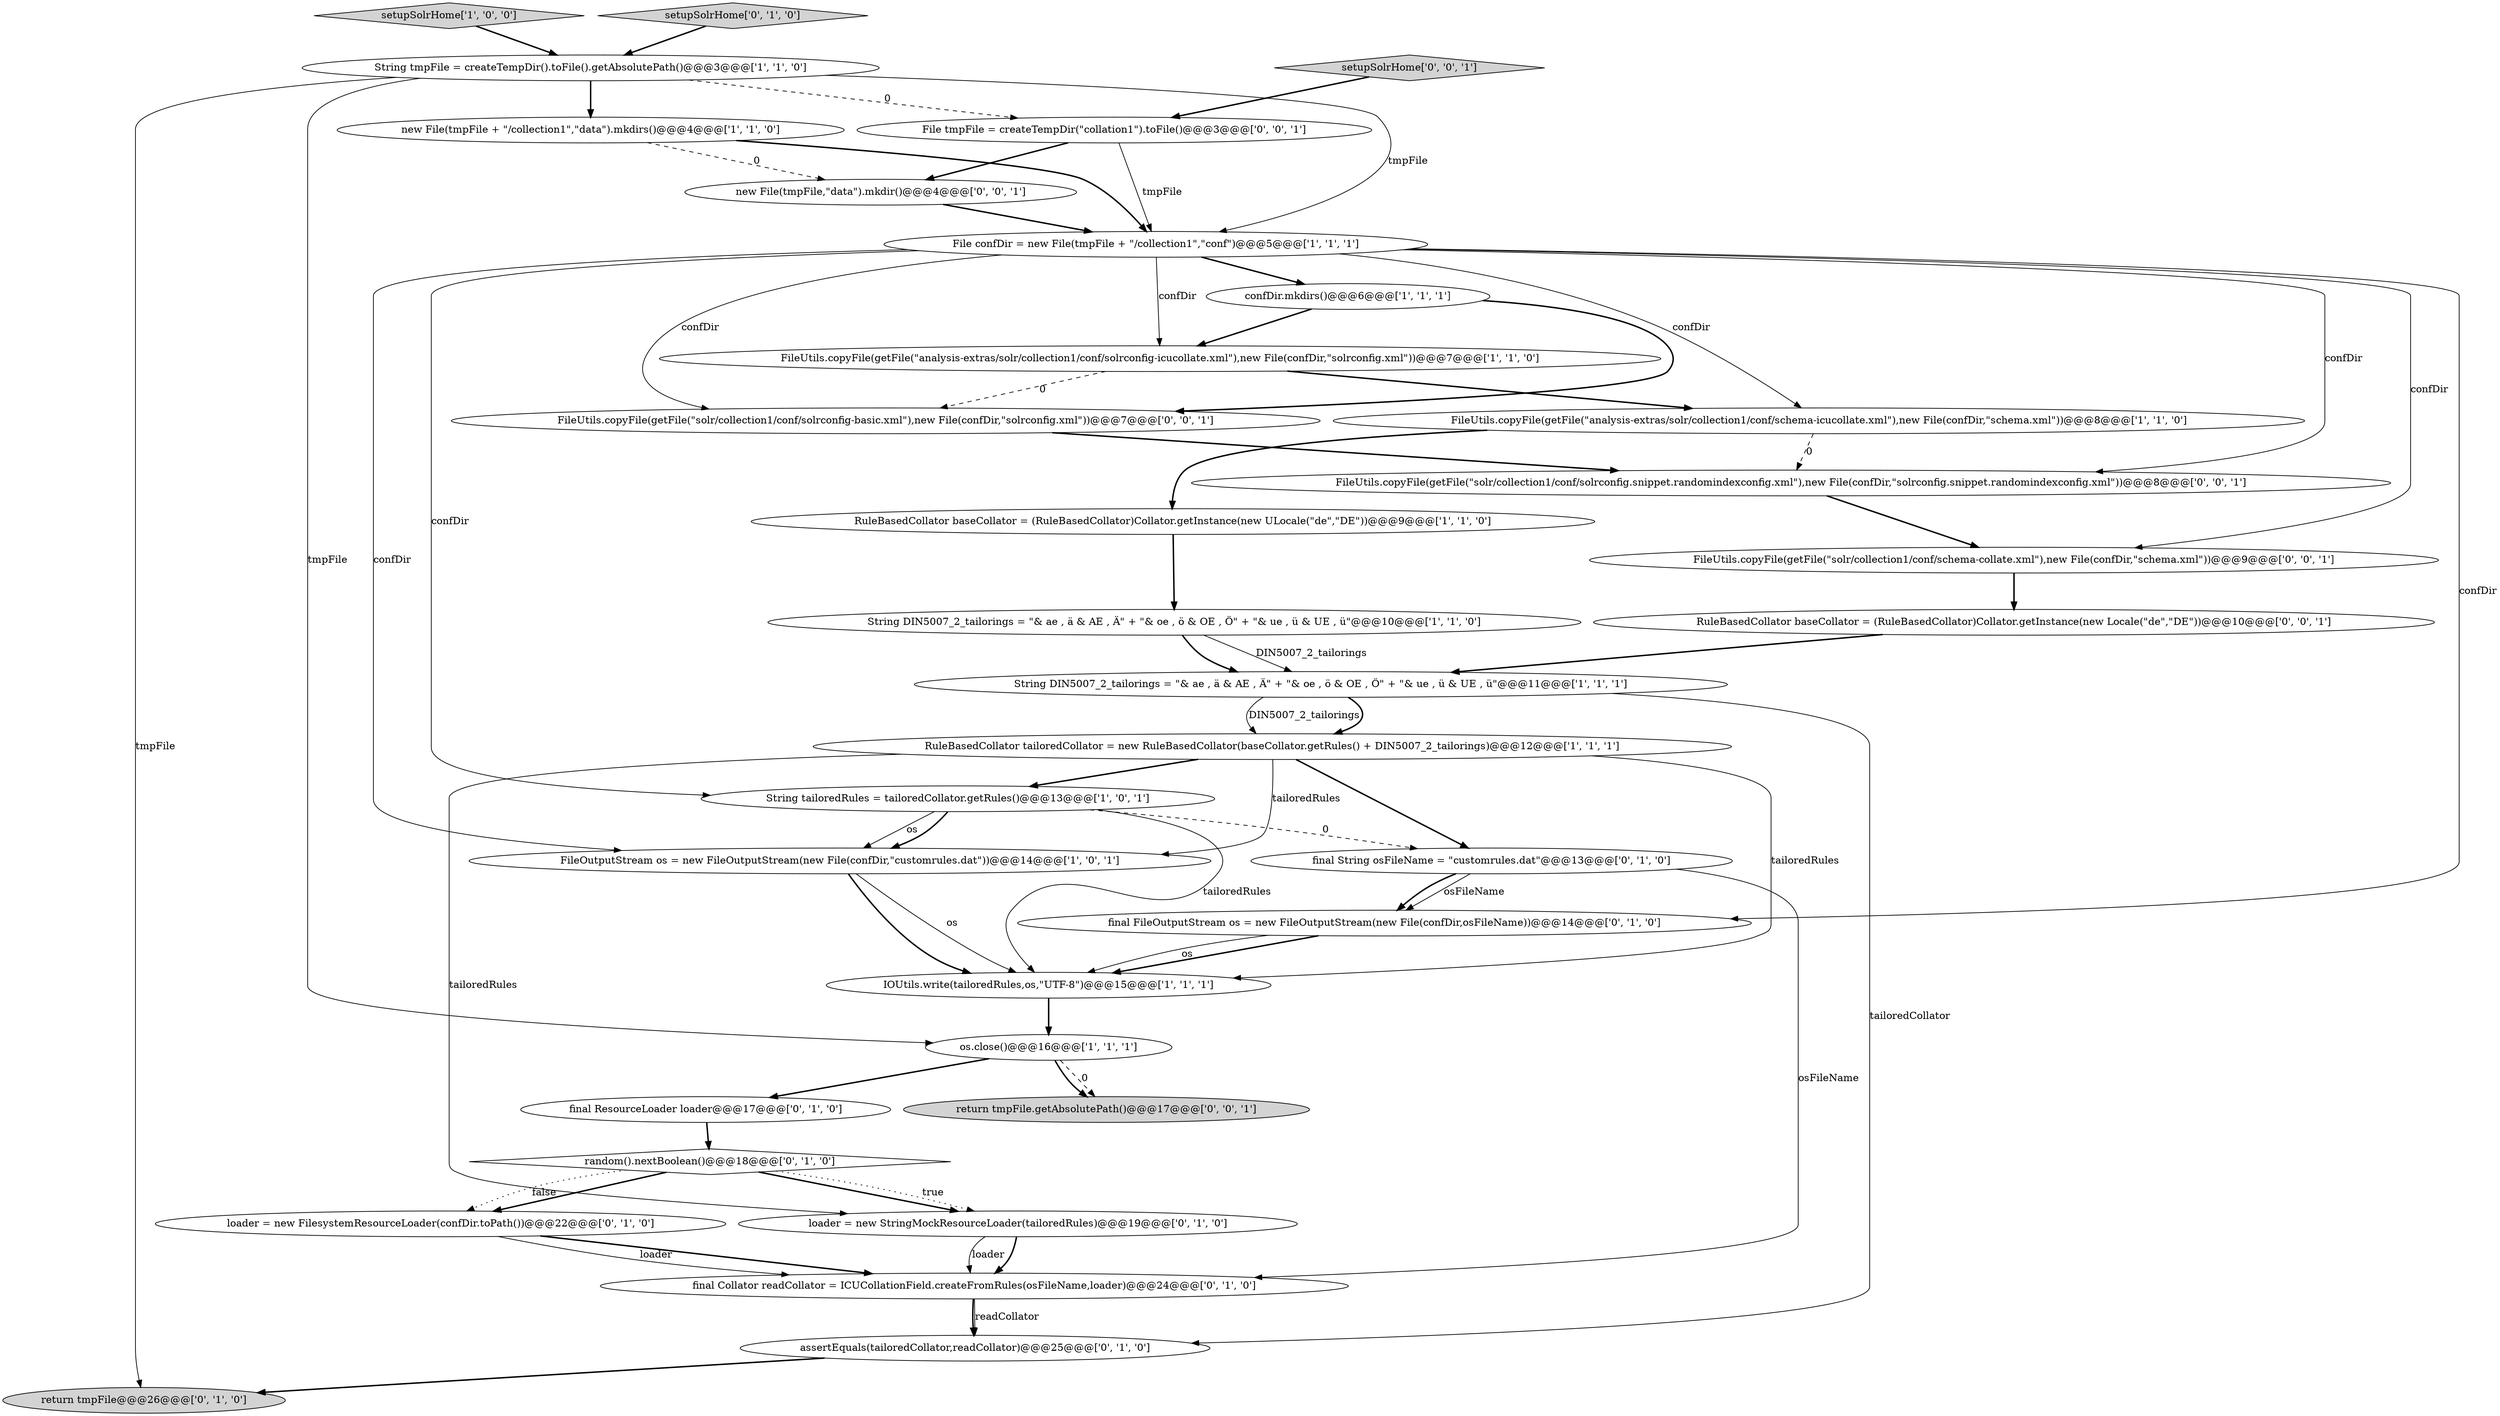 digraph {
9 [style = filled, label = "FileUtils.copyFile(getFile(\"analysis-extras/solr/collection1/conf/solrconfig-icucollate.xml\"),new File(confDir,\"solrconfig.xml\"))@@@7@@@['1', '1', '0']", fillcolor = white, shape = ellipse image = "AAA0AAABBB1BBB"];
11 [style = filled, label = "String tailoredRules = tailoredCollator.getRules()@@@13@@@['1', '0', '1']", fillcolor = white, shape = ellipse image = "AAA0AAABBB1BBB"];
14 [style = filled, label = "String tmpFile = createTempDir().toFile().getAbsolutePath()@@@3@@@['1', '1', '0']", fillcolor = white, shape = ellipse image = "AAA0AAABBB1BBB"];
21 [style = filled, label = "loader = new FilesystemResourceLoader(confDir.toPath())@@@22@@@['0', '1', '0']", fillcolor = white, shape = ellipse image = "AAA1AAABBB2BBB"];
29 [style = filled, label = "FileUtils.copyFile(getFile(\"solr/collection1/conf/schema-collate.xml\"),new File(confDir,\"schema.xml\"))@@@9@@@['0', '0', '1']", fillcolor = white, shape = ellipse image = "AAA0AAABBB3BBB"];
23 [style = filled, label = "random().nextBoolean()@@@18@@@['0', '1', '0']", fillcolor = white, shape = diamond image = "AAA1AAABBB2BBB"];
3 [style = filled, label = "FileUtils.copyFile(getFile(\"analysis-extras/solr/collection1/conf/schema-icucollate.xml\"),new File(confDir,\"schema.xml\"))@@@8@@@['1', '1', '0']", fillcolor = white, shape = ellipse image = "AAA0AAABBB1BBB"];
0 [style = filled, label = "String DIN5007_2_tailorings = \"& ae , ä & AE , Ä\" + \"& oe , ö & OE , Ö\" + \"& ue , ü & UE , ü\"@@@10@@@['1', '1', '0']", fillcolor = white, shape = ellipse image = "AAA0AAABBB1BBB"];
18 [style = filled, label = "return tmpFile@@@26@@@['0', '1', '0']", fillcolor = lightgray, shape = ellipse image = "AAA0AAABBB2BBB"];
20 [style = filled, label = "final String osFileName = \"customrules.dat\"@@@13@@@['0', '1', '0']", fillcolor = white, shape = ellipse image = "AAA1AAABBB2BBB"];
32 [style = filled, label = "FileUtils.copyFile(getFile(\"solr/collection1/conf/solrconfig.snippet.randomindexconfig.xml\"),new File(confDir,\"solrconfig.snippet.randomindexconfig.xml\"))@@@8@@@['0', '0', '1']", fillcolor = white, shape = ellipse image = "AAA0AAABBB3BBB"];
1 [style = filled, label = "File confDir = new File(tmpFile + \"/collection1\",\"conf\")@@@5@@@['1', '1', '1']", fillcolor = white, shape = ellipse image = "AAA0AAABBB1BBB"];
13 [style = filled, label = "IOUtils.write(tailoredRules,os,\"UTF-8\")@@@15@@@['1', '1', '1']", fillcolor = white, shape = ellipse image = "AAA0AAABBB1BBB"];
6 [style = filled, label = "String DIN5007_2_tailorings = \"& ae , ä & AE , Ä\" + \"& oe , ö & OE , Ö\" + \"& ue , ü & UE , ü\"@@@11@@@['1', '1', '1']", fillcolor = white, shape = ellipse image = "AAA0AAABBB1BBB"];
24 [style = filled, label = "final FileOutputStream os = new FileOutputStream(new File(confDir,osFileName))@@@14@@@['0', '1', '0']", fillcolor = white, shape = ellipse image = "AAA1AAABBB2BBB"];
8 [style = filled, label = "FileOutputStream os = new FileOutputStream(new File(confDir,\"customrules.dat\"))@@@14@@@['1', '0', '1']", fillcolor = white, shape = ellipse image = "AAA0AAABBB1BBB"];
10 [style = filled, label = "setupSolrHome['1', '0', '0']", fillcolor = lightgray, shape = diamond image = "AAA0AAABBB1BBB"];
25 [style = filled, label = "setupSolrHome['0', '0', '1']", fillcolor = lightgray, shape = diamond image = "AAA0AAABBB3BBB"];
2 [style = filled, label = "os.close()@@@16@@@['1', '1', '1']", fillcolor = white, shape = ellipse image = "AAA0AAABBB1BBB"];
31 [style = filled, label = "return tmpFile.getAbsolutePath()@@@17@@@['0', '0', '1']", fillcolor = lightgray, shape = ellipse image = "AAA0AAABBB3BBB"];
28 [style = filled, label = "new File(tmpFile,\"data\").mkdir()@@@4@@@['0', '0', '1']", fillcolor = white, shape = ellipse image = "AAA0AAABBB3BBB"];
12 [style = filled, label = "confDir.mkdirs()@@@6@@@['1', '1', '1']", fillcolor = white, shape = ellipse image = "AAA0AAABBB1BBB"];
22 [style = filled, label = "loader = new StringMockResourceLoader(tailoredRules)@@@19@@@['0', '1', '0']", fillcolor = white, shape = ellipse image = "AAA1AAABBB2BBB"];
15 [style = filled, label = "final ResourceLoader loader@@@17@@@['0', '1', '0']", fillcolor = white, shape = ellipse image = "AAA1AAABBB2BBB"];
27 [style = filled, label = "FileUtils.copyFile(getFile(\"solr/collection1/conf/solrconfig-basic.xml\"),new File(confDir,\"solrconfig.xml\"))@@@7@@@['0', '0', '1']", fillcolor = white, shape = ellipse image = "AAA0AAABBB3BBB"];
16 [style = filled, label = "final Collator readCollator = ICUCollationField.createFromRules(osFileName,loader)@@@24@@@['0', '1', '0']", fillcolor = white, shape = ellipse image = "AAA1AAABBB2BBB"];
7 [style = filled, label = "RuleBasedCollator tailoredCollator = new RuleBasedCollator(baseCollator.getRules() + DIN5007_2_tailorings)@@@12@@@['1', '1', '1']", fillcolor = white, shape = ellipse image = "AAA0AAABBB1BBB"];
19 [style = filled, label = "setupSolrHome['0', '1', '0']", fillcolor = lightgray, shape = diamond image = "AAA0AAABBB2BBB"];
30 [style = filled, label = "RuleBasedCollator baseCollator = (RuleBasedCollator)Collator.getInstance(new Locale(\"de\",\"DE\"))@@@10@@@['0', '0', '1']", fillcolor = white, shape = ellipse image = "AAA0AAABBB3BBB"];
26 [style = filled, label = "File tmpFile = createTempDir(\"collation1\").toFile()@@@3@@@['0', '0', '1']", fillcolor = white, shape = ellipse image = "AAA0AAABBB3BBB"];
17 [style = filled, label = "assertEquals(tailoredCollator,readCollator)@@@25@@@['0', '1', '0']", fillcolor = white, shape = ellipse image = "AAA1AAABBB2BBB"];
5 [style = filled, label = "RuleBasedCollator baseCollator = (RuleBasedCollator)Collator.getInstance(new ULocale(\"de\",\"DE\"))@@@9@@@['1', '1', '0']", fillcolor = white, shape = ellipse image = "AAA0AAABBB1BBB"];
4 [style = filled, label = "new File(tmpFile + \"/collection1\",\"data\").mkdirs()@@@4@@@['1', '1', '0']", fillcolor = white, shape = ellipse image = "AAA0AAABBB1BBB"];
0->6 [style = bold, label=""];
29->30 [style = bold, label=""];
1->9 [style = solid, label="confDir"];
23->22 [style = bold, label=""];
1->3 [style = solid, label="confDir"];
7->13 [style = solid, label="tailoredRules"];
14->1 [style = solid, label="tmpFile"];
7->22 [style = solid, label="tailoredRules"];
12->27 [style = bold, label=""];
24->13 [style = bold, label=""];
6->7 [style = solid, label="DIN5007_2_tailorings"];
14->18 [style = solid, label="tmpFile"];
6->17 [style = solid, label="tailoredCollator"];
11->20 [style = dashed, label="0"];
11->13 [style = solid, label="tailoredRules"];
4->28 [style = dashed, label="0"];
1->12 [style = bold, label=""];
21->16 [style = bold, label=""];
25->26 [style = bold, label=""];
15->23 [style = bold, label=""];
9->3 [style = bold, label=""];
22->16 [style = bold, label=""];
1->32 [style = solid, label="confDir"];
3->32 [style = dashed, label="0"];
27->32 [style = bold, label=""];
1->27 [style = solid, label="confDir"];
7->11 [style = bold, label=""];
7->20 [style = bold, label=""];
1->29 [style = solid, label="confDir"];
14->26 [style = dashed, label="0"];
3->5 [style = bold, label=""];
4->1 [style = bold, label=""];
23->21 [style = bold, label=""];
12->9 [style = bold, label=""];
2->31 [style = dashed, label="0"];
20->16 [style = solid, label="osFileName"];
14->2 [style = solid, label="tmpFile"];
23->22 [style = dotted, label="true"];
5->0 [style = bold, label=""];
0->6 [style = solid, label="DIN5007_2_tailorings"];
28->1 [style = bold, label=""];
7->8 [style = solid, label="tailoredRules"];
23->21 [style = dotted, label="false"];
20->24 [style = solid, label="osFileName"];
11->8 [style = solid, label="os"];
22->16 [style = solid, label="loader"];
11->8 [style = bold, label=""];
30->6 [style = bold, label=""];
1->24 [style = solid, label="confDir"];
24->13 [style = solid, label="os"];
8->13 [style = bold, label=""];
1->8 [style = solid, label="confDir"];
26->28 [style = bold, label=""];
2->31 [style = bold, label=""];
20->24 [style = bold, label=""];
21->16 [style = solid, label="loader"];
8->13 [style = solid, label="os"];
16->17 [style = bold, label=""];
19->14 [style = bold, label=""];
14->4 [style = bold, label=""];
6->7 [style = bold, label=""];
1->11 [style = solid, label="confDir"];
32->29 [style = bold, label=""];
13->2 [style = bold, label=""];
10->14 [style = bold, label=""];
2->15 [style = bold, label=""];
26->1 [style = solid, label="tmpFile"];
9->27 [style = dashed, label="0"];
16->17 [style = solid, label="readCollator"];
17->18 [style = bold, label=""];
}
